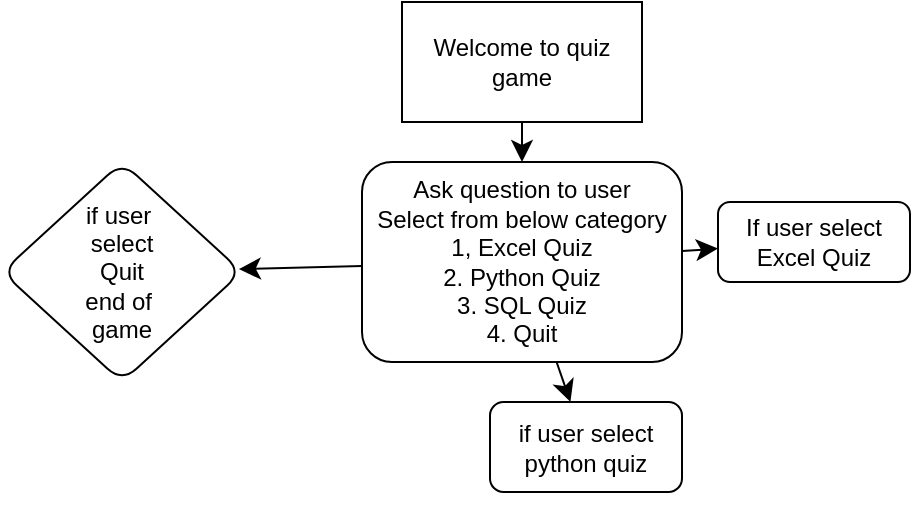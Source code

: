 <mxfile version="24.7.16">
  <diagram id="C5RBs43oDa-KdzZeNtuy" name="Page-1">
    <mxGraphModel dx="1541" dy="804" grid="1" gridSize="10" guides="1" tooltips="1" connect="1" arrows="1" fold="1" page="1" pageScale="1" pageWidth="827" pageHeight="1169" math="0" shadow="0">
      <root>
        <mxCell id="WIyWlLk6GJQsqaUBKTNV-0" />
        <mxCell id="WIyWlLk6GJQsqaUBKTNV-1" parent="WIyWlLk6GJQsqaUBKTNV-0" />
        <mxCell id="vmqxld_592ILNKZE61BD-0" value="Welcome to quiz&lt;div&gt;game&lt;/div&gt;" style="rounded=0;whiteSpace=wrap;html=1;" vertex="1" parent="WIyWlLk6GJQsqaUBKTNV-1">
          <mxGeometry x="160" y="20" width="120" height="60" as="geometry" />
        </mxCell>
        <mxCell id="vmqxld_592ILNKZE61BD-3" value="" style="edgeStyle=none;curved=1;rounded=0;orthogonalLoop=1;jettySize=auto;html=1;entryX=0.5;entryY=0;entryDx=0;entryDy=0;fontSize=12;startSize=8;endSize=8;" edge="1" parent="WIyWlLk6GJQsqaUBKTNV-1" source="vmqxld_592ILNKZE61BD-0" target="vmqxld_592ILNKZE61BD-2">
          <mxGeometry relative="1" as="geometry">
            <mxPoint x="220" y="80" as="sourcePoint" />
            <mxPoint x="220" y="150" as="targetPoint" />
          </mxGeometry>
        </mxCell>
        <mxCell id="vmqxld_592ILNKZE61BD-7" value="" style="edgeStyle=none;curved=1;rounded=0;orthogonalLoop=1;jettySize=auto;html=1;fontSize=12;startSize=8;endSize=8;" edge="1" parent="WIyWlLk6GJQsqaUBKTNV-1" source="vmqxld_592ILNKZE61BD-2" target="vmqxld_592ILNKZE61BD-6">
          <mxGeometry relative="1" as="geometry" />
        </mxCell>
        <mxCell id="vmqxld_592ILNKZE61BD-9" value="" style="edgeStyle=none;curved=1;rounded=0;orthogonalLoop=1;jettySize=auto;html=1;fontSize=12;startSize=8;endSize=8;" edge="1" parent="WIyWlLk6GJQsqaUBKTNV-1" source="vmqxld_592ILNKZE61BD-2" target="vmqxld_592ILNKZE61BD-8">
          <mxGeometry relative="1" as="geometry" />
        </mxCell>
        <mxCell id="vmqxld_592ILNKZE61BD-13" style="edgeStyle=none;curved=1;rounded=0;orthogonalLoop=1;jettySize=auto;html=1;fontSize=12;startSize=8;endSize=8;" edge="1" parent="WIyWlLk6GJQsqaUBKTNV-1" source="vmqxld_592ILNKZE61BD-2" target="vmqxld_592ILNKZE61BD-4">
          <mxGeometry relative="1" as="geometry" />
        </mxCell>
        <mxCell id="vmqxld_592ILNKZE61BD-2" value="Ask question to user&lt;div&gt;Select from below category&lt;/div&gt;&lt;div&gt;1, Excel Quiz&lt;/div&gt;&lt;div&gt;2. Python Quiz&lt;/div&gt;&lt;div&gt;3. SQL Quiz&lt;/div&gt;&lt;div&gt;4. Quit&lt;/div&gt;" style="rounded=1;whiteSpace=wrap;html=1;" vertex="1" parent="WIyWlLk6GJQsqaUBKTNV-1">
          <mxGeometry x="140" y="100" width="160" height="100" as="geometry" />
        </mxCell>
        <mxCell id="vmqxld_592ILNKZE61BD-6" value="if user&amp;nbsp;&lt;div&gt;select&lt;div&gt;Quit&lt;/div&gt;&lt;div&gt;end of&amp;nbsp;&lt;/div&gt;&lt;div&gt;game&lt;/div&gt;&lt;/div&gt;" style="rhombus;whiteSpace=wrap;html=1;rounded=1;" vertex="1" parent="WIyWlLk6GJQsqaUBKTNV-1">
          <mxGeometry x="-40" y="100" width="120" height="110" as="geometry" />
        </mxCell>
        <mxCell id="vmqxld_592ILNKZE61BD-8" value="if user select python quiz" style="whiteSpace=wrap;html=1;rounded=1;" vertex="1" parent="WIyWlLk6GJQsqaUBKTNV-1">
          <mxGeometry x="204" y="220" width="96" height="45" as="geometry" />
        </mxCell>
        <mxCell id="vmqxld_592ILNKZE61BD-10" style="edgeStyle=none;curved=1;rounded=0;orthogonalLoop=1;jettySize=auto;html=1;exitX=1;exitY=1;exitDx=0;exitDy=0;fontSize=12;startSize=8;endSize=8;" edge="1" parent="WIyWlLk6GJQsqaUBKTNV-1" source="vmqxld_592ILNKZE61BD-8" target="vmqxld_592ILNKZE61BD-8">
          <mxGeometry relative="1" as="geometry" />
        </mxCell>
        <mxCell id="vmqxld_592ILNKZE61BD-11" style="edgeStyle=none;curved=1;rounded=0;orthogonalLoop=1;jettySize=auto;html=1;exitX=0.5;exitY=0;exitDx=0;exitDy=0;fontSize=12;startSize=8;endSize=8;" edge="1" parent="WIyWlLk6GJQsqaUBKTNV-1" source="vmqxld_592ILNKZE61BD-4" target="vmqxld_592ILNKZE61BD-4">
          <mxGeometry relative="1" as="geometry" />
        </mxCell>
        <mxCell id="vmqxld_592ILNKZE61BD-4" value="If user select Excel Quiz" style="rounded=1;whiteSpace=wrap;html=1;" vertex="1" parent="WIyWlLk6GJQsqaUBKTNV-1">
          <mxGeometry x="318" y="120" width="96" height="40" as="geometry" />
        </mxCell>
      </root>
    </mxGraphModel>
  </diagram>
</mxfile>
